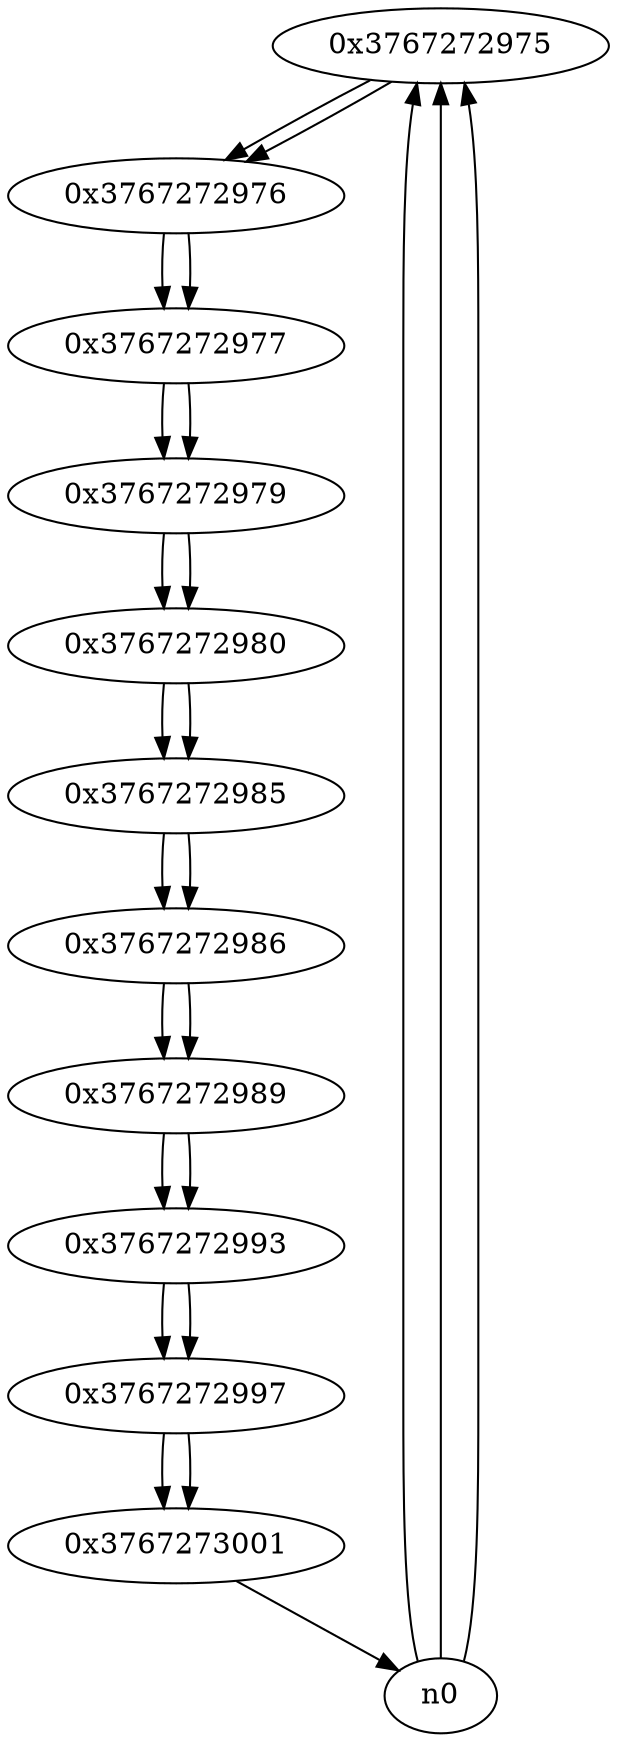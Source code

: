 digraph G{
/* nodes */
  n1 [label="0x3767272975"]
  n2 [label="0x3767272976"]
  n3 [label="0x3767272977"]
  n4 [label="0x3767272979"]
  n5 [label="0x3767272980"]
  n6 [label="0x3767272985"]
  n7 [label="0x3767272986"]
  n8 [label="0x3767272989"]
  n9 [label="0x3767272993"]
  n10 [label="0x3767272997"]
  n11 [label="0x3767273001"]
/* edges */
n1 -> n2;
n0 -> n1;
n0 -> n1;
n0 -> n1;
n2 -> n3;
n1 -> n2;
n3 -> n4;
n2 -> n3;
n4 -> n5;
n3 -> n4;
n5 -> n6;
n4 -> n5;
n6 -> n7;
n5 -> n6;
n7 -> n8;
n6 -> n7;
n8 -> n9;
n7 -> n8;
n9 -> n10;
n8 -> n9;
n10 -> n11;
n9 -> n10;
n11 -> n0;
n10 -> n11;
}
